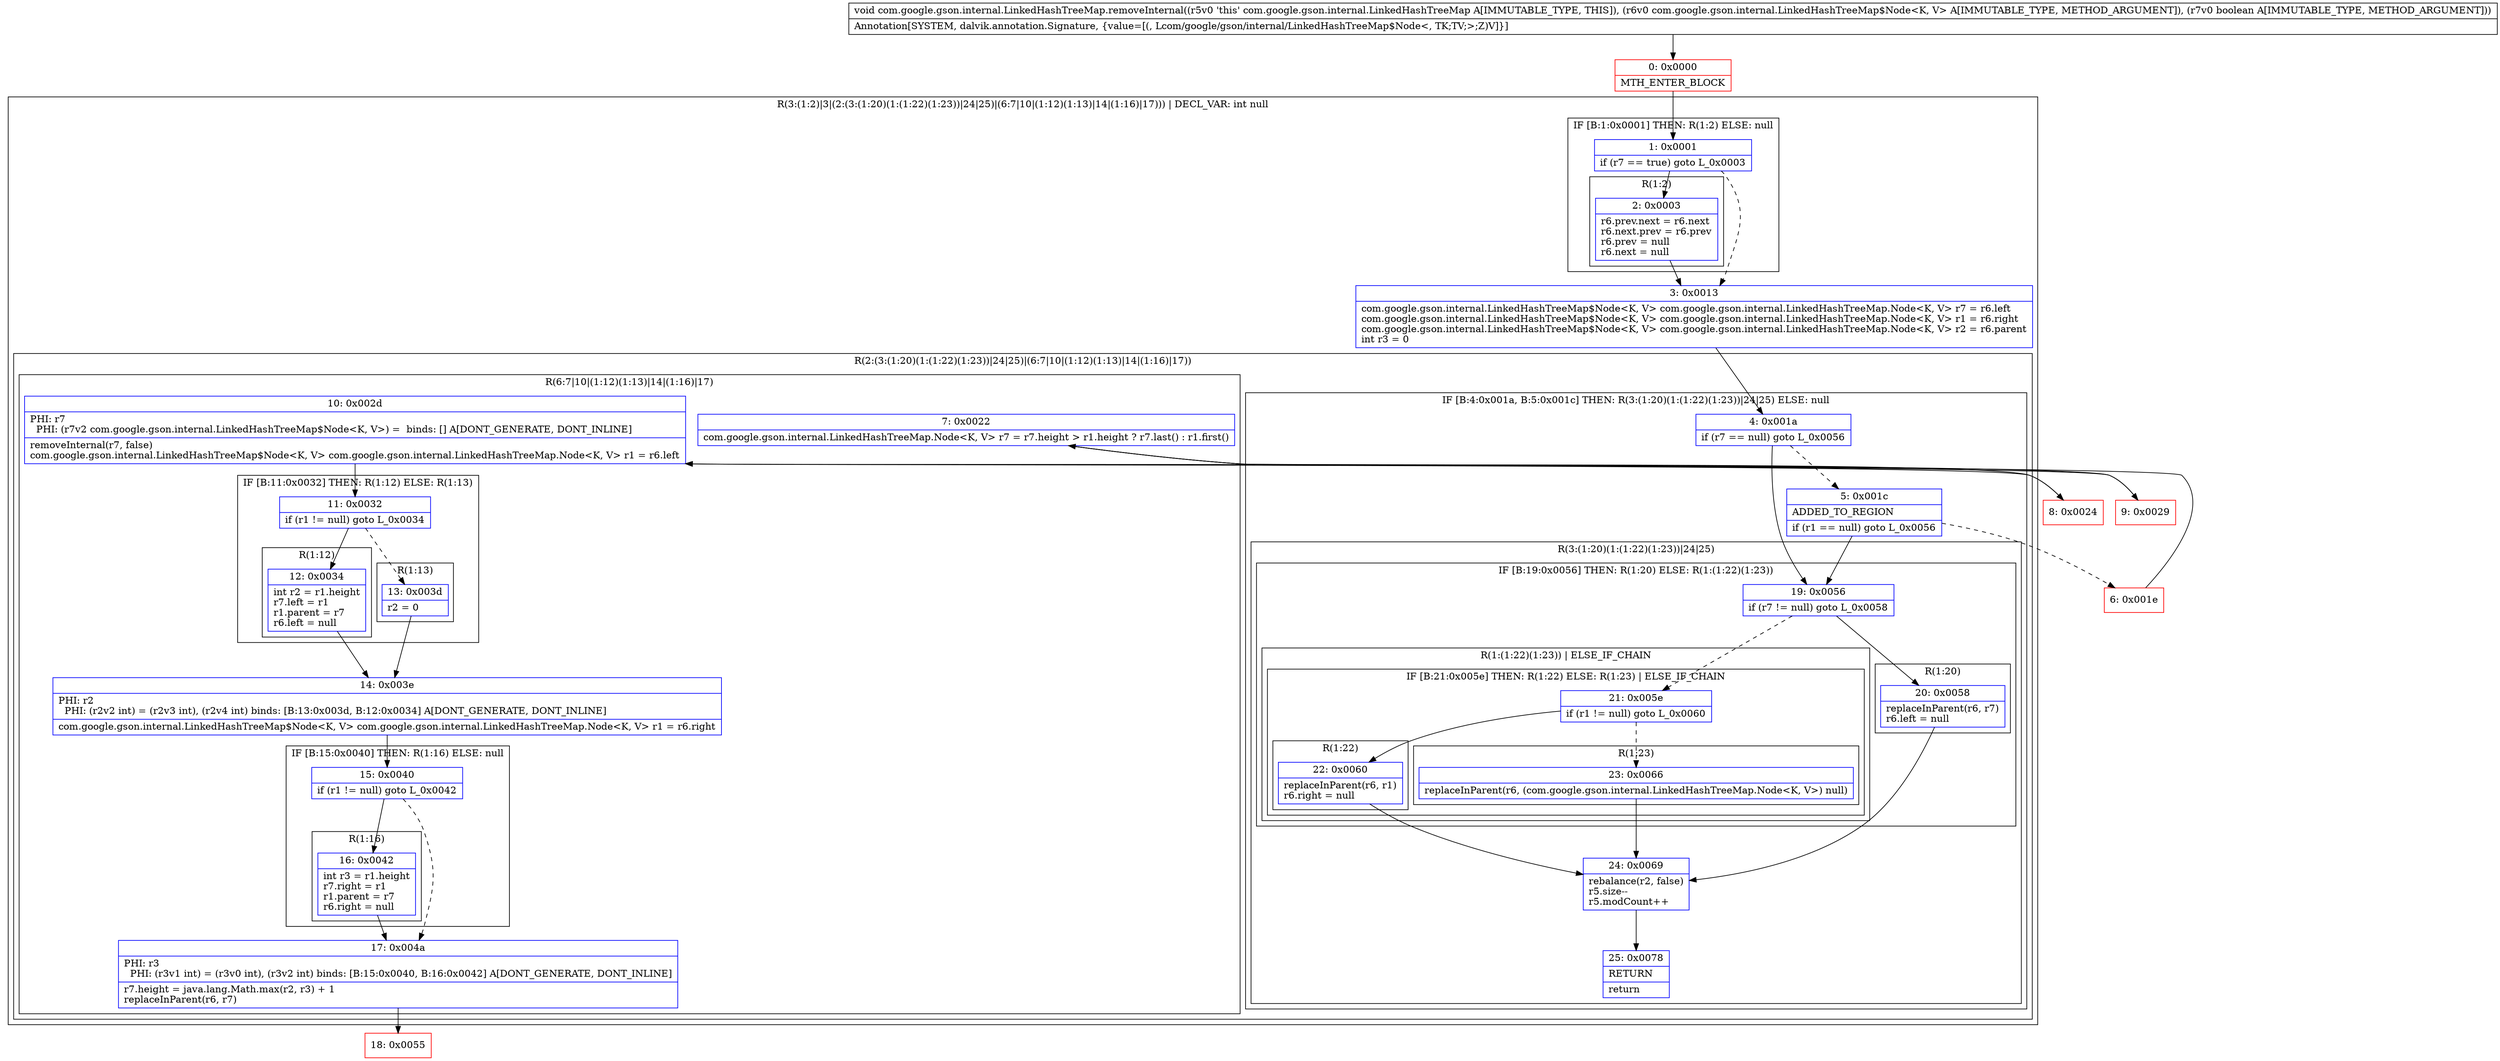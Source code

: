digraph "CFG forcom.google.gson.internal.LinkedHashTreeMap.removeInternal(Lcom\/google\/gson\/internal\/LinkedHashTreeMap$Node;Z)V" {
subgraph cluster_Region_1919353045 {
label = "R(3:(1:2)|3|(2:(3:(1:20)(1:(1:22)(1:23))|24|25)|(6:7|10|(1:12)(1:13)|14|(1:16)|17))) | DECL_VAR: int null\l";
node [shape=record,color=blue];
subgraph cluster_IfRegion_188201357 {
label = "IF [B:1:0x0001] THEN: R(1:2) ELSE: null";
node [shape=record,color=blue];
Node_1 [shape=record,label="{1\:\ 0x0001|if (r7 == true) goto L_0x0003\l}"];
subgraph cluster_Region_1517494068 {
label = "R(1:2)";
node [shape=record,color=blue];
Node_2 [shape=record,label="{2\:\ 0x0003|r6.prev.next = r6.next\lr6.next.prev = r6.prev\lr6.prev = null\lr6.next = null\l}"];
}
}
Node_3 [shape=record,label="{3\:\ 0x0013|com.google.gson.internal.LinkedHashTreeMap$Node\<K, V\> com.google.gson.internal.LinkedHashTreeMap.Node\<K, V\> r7 = r6.left\lcom.google.gson.internal.LinkedHashTreeMap$Node\<K, V\> com.google.gson.internal.LinkedHashTreeMap.Node\<K, V\> r1 = r6.right\lcom.google.gson.internal.LinkedHashTreeMap$Node\<K, V\> com.google.gson.internal.LinkedHashTreeMap.Node\<K, V\> r2 = r6.parent\lint r3 = 0\l}"];
subgraph cluster_Region_1392292623 {
label = "R(2:(3:(1:20)(1:(1:22)(1:23))|24|25)|(6:7|10|(1:12)(1:13)|14|(1:16)|17))";
node [shape=record,color=blue];
subgraph cluster_IfRegion_1095644283 {
label = "IF [B:4:0x001a, B:5:0x001c] THEN: R(3:(1:20)(1:(1:22)(1:23))|24|25) ELSE: null";
node [shape=record,color=blue];
Node_4 [shape=record,label="{4\:\ 0x001a|if (r7 == null) goto L_0x0056\l}"];
Node_5 [shape=record,label="{5\:\ 0x001c|ADDED_TO_REGION\l|if (r1 == null) goto L_0x0056\l}"];
subgraph cluster_Region_1448867689 {
label = "R(3:(1:20)(1:(1:22)(1:23))|24|25)";
node [shape=record,color=blue];
subgraph cluster_IfRegion_262204645 {
label = "IF [B:19:0x0056] THEN: R(1:20) ELSE: R(1:(1:22)(1:23))";
node [shape=record,color=blue];
Node_19 [shape=record,label="{19\:\ 0x0056|if (r7 != null) goto L_0x0058\l}"];
subgraph cluster_Region_909413900 {
label = "R(1:20)";
node [shape=record,color=blue];
Node_20 [shape=record,label="{20\:\ 0x0058|replaceInParent(r6, r7)\lr6.left = null\l}"];
}
subgraph cluster_Region_427428058 {
label = "R(1:(1:22)(1:23)) | ELSE_IF_CHAIN\l";
node [shape=record,color=blue];
subgraph cluster_IfRegion_1287802787 {
label = "IF [B:21:0x005e] THEN: R(1:22) ELSE: R(1:23) | ELSE_IF_CHAIN\l";
node [shape=record,color=blue];
Node_21 [shape=record,label="{21\:\ 0x005e|if (r1 != null) goto L_0x0060\l}"];
subgraph cluster_Region_1150108954 {
label = "R(1:22)";
node [shape=record,color=blue];
Node_22 [shape=record,label="{22\:\ 0x0060|replaceInParent(r6, r1)\lr6.right = null\l}"];
}
subgraph cluster_Region_792142249 {
label = "R(1:23)";
node [shape=record,color=blue];
Node_23 [shape=record,label="{23\:\ 0x0066|replaceInParent(r6, (com.google.gson.internal.LinkedHashTreeMap.Node\<K, V\>) null)\l}"];
}
}
}
}
Node_24 [shape=record,label="{24\:\ 0x0069|rebalance(r2, false)\lr5.size\-\-\lr5.modCount++\l}"];
Node_25 [shape=record,label="{25\:\ 0x0078|RETURN\l|return\l}"];
}
}
subgraph cluster_Region_2082423223 {
label = "R(6:7|10|(1:12)(1:13)|14|(1:16)|17)";
node [shape=record,color=blue];
Node_7 [shape=record,label="{7\:\ 0x0022|com.google.gson.internal.LinkedHashTreeMap.Node\<K, V\> r7 = r7.height \> r1.height ? r7.last() : r1.first()\l}"];
Node_10 [shape=record,label="{10\:\ 0x002d|PHI: r7 \l  PHI: (r7v2 com.google.gson.internal.LinkedHashTreeMap$Node\<K, V\>) =  binds: [] A[DONT_GENERATE, DONT_INLINE]\l|removeInternal(r7, false)\lcom.google.gson.internal.LinkedHashTreeMap$Node\<K, V\> com.google.gson.internal.LinkedHashTreeMap.Node\<K, V\> r1 = r6.left\l}"];
subgraph cluster_IfRegion_539346251 {
label = "IF [B:11:0x0032] THEN: R(1:12) ELSE: R(1:13)";
node [shape=record,color=blue];
Node_11 [shape=record,label="{11\:\ 0x0032|if (r1 != null) goto L_0x0034\l}"];
subgraph cluster_Region_237954049 {
label = "R(1:12)";
node [shape=record,color=blue];
Node_12 [shape=record,label="{12\:\ 0x0034|int r2 = r1.height\lr7.left = r1\lr1.parent = r7\lr6.left = null\l}"];
}
subgraph cluster_Region_692887193 {
label = "R(1:13)";
node [shape=record,color=blue];
Node_13 [shape=record,label="{13\:\ 0x003d|r2 = 0\l}"];
}
}
Node_14 [shape=record,label="{14\:\ 0x003e|PHI: r2 \l  PHI: (r2v2 int) = (r2v3 int), (r2v4 int) binds: [B:13:0x003d, B:12:0x0034] A[DONT_GENERATE, DONT_INLINE]\l|com.google.gson.internal.LinkedHashTreeMap$Node\<K, V\> com.google.gson.internal.LinkedHashTreeMap.Node\<K, V\> r1 = r6.right\l}"];
subgraph cluster_IfRegion_27034922 {
label = "IF [B:15:0x0040] THEN: R(1:16) ELSE: null";
node [shape=record,color=blue];
Node_15 [shape=record,label="{15\:\ 0x0040|if (r1 != null) goto L_0x0042\l}"];
subgraph cluster_Region_1355749100 {
label = "R(1:16)";
node [shape=record,color=blue];
Node_16 [shape=record,label="{16\:\ 0x0042|int r3 = r1.height\lr7.right = r1\lr1.parent = r7\lr6.right = null\l}"];
}
}
Node_17 [shape=record,label="{17\:\ 0x004a|PHI: r3 \l  PHI: (r3v1 int) = (r3v0 int), (r3v2 int) binds: [B:15:0x0040, B:16:0x0042] A[DONT_GENERATE, DONT_INLINE]\l|r7.height = java.lang.Math.max(r2, r3) + 1\lreplaceInParent(r6, r7)\l}"];
}
}
}
Node_0 [shape=record,color=red,label="{0\:\ 0x0000|MTH_ENTER_BLOCK\l}"];
Node_6 [shape=record,color=red,label="{6\:\ 0x001e}"];
Node_8 [shape=record,color=red,label="{8\:\ 0x0024}"];
Node_9 [shape=record,color=red,label="{9\:\ 0x0029}"];
Node_18 [shape=record,color=red,label="{18\:\ 0x0055}"];
MethodNode[shape=record,label="{void com.google.gson.internal.LinkedHashTreeMap.removeInternal((r5v0 'this' com.google.gson.internal.LinkedHashTreeMap A[IMMUTABLE_TYPE, THIS]), (r6v0 com.google.gson.internal.LinkedHashTreeMap$Node\<K, V\> A[IMMUTABLE_TYPE, METHOD_ARGUMENT]), (r7v0 boolean A[IMMUTABLE_TYPE, METHOD_ARGUMENT]))  | Annotation[SYSTEM, dalvik.annotation.Signature, \{value=[(, Lcom\/google\/gson\/internal\/LinkedHashTreeMap$Node\<, TK;TV;\>;Z)V]\}]\l}"];
MethodNode -> Node_0;
Node_1 -> Node_2;
Node_1 -> Node_3[style=dashed];
Node_2 -> Node_3;
Node_3 -> Node_4;
Node_4 -> Node_5[style=dashed];
Node_4 -> Node_19;
Node_5 -> Node_6[style=dashed];
Node_5 -> Node_19;
Node_19 -> Node_20;
Node_19 -> Node_21[style=dashed];
Node_20 -> Node_24;
Node_21 -> Node_22;
Node_21 -> Node_23[style=dashed];
Node_22 -> Node_24;
Node_23 -> Node_24;
Node_24 -> Node_25;
Node_7 -> Node_8;
Node_7 -> Node_9;
Node_10 -> Node_11;
Node_11 -> Node_12;
Node_11 -> Node_13[style=dashed];
Node_12 -> Node_14;
Node_13 -> Node_14;
Node_14 -> Node_15;
Node_15 -> Node_16;
Node_15 -> Node_17[style=dashed];
Node_16 -> Node_17;
Node_17 -> Node_18;
Node_0 -> Node_1;
Node_6 -> Node_7;
Node_8 -> Node_10;
Node_9 -> Node_10;
}

